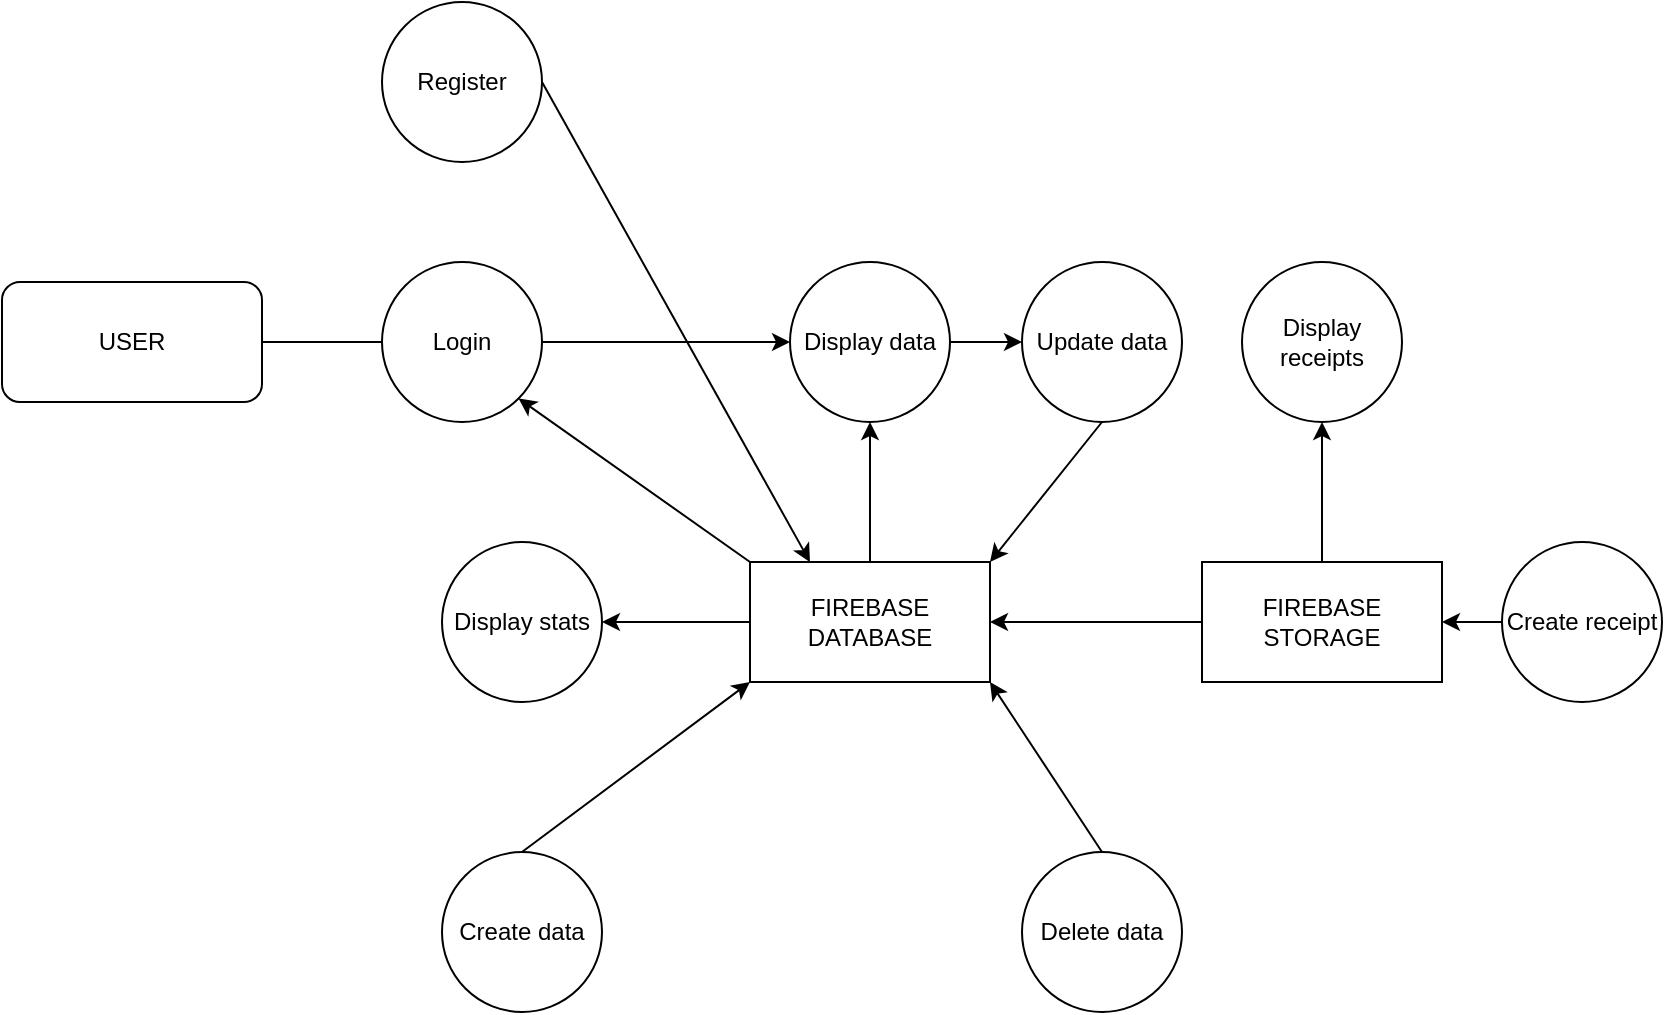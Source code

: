 <mxfile version="22.1.4" type="google">
  <diagram id="xUXQAE6k-ek9OCSI5YVQ" name="1 oldal">
    <mxGraphModel grid="1" page="1" gridSize="10" guides="1" tooltips="1" connect="1" arrows="1" fold="1" pageScale="1" pageWidth="827" pageHeight="1169" math="0" shadow="0">
      <root>
        <mxCell id="0" />
        <mxCell id="1" parent="0" />
        <mxCell id="nM9gzKh3N16CZYFFHNcq-1" value="USER" style="rounded=1;whiteSpace=wrap;html=1;" vertex="1" parent="1">
          <mxGeometry x="-20" y="220" width="130" height="60" as="geometry" />
        </mxCell>
        <mxCell id="nM9gzKh3N16CZYFFHNcq-2" value="Display data" style="ellipse;whiteSpace=wrap;html=1;aspect=fixed;" vertex="1" parent="1">
          <mxGeometry x="374" y="210" width="80" height="80" as="geometry" />
        </mxCell>
        <mxCell id="nM9gzKh3N16CZYFFHNcq-3" value="Create data" style="ellipse;whiteSpace=wrap;html=1;aspect=fixed;" vertex="1" parent="1">
          <mxGeometry x="200" y="505" width="80" height="80" as="geometry" />
        </mxCell>
        <mxCell id="nM9gzKh3N16CZYFFHNcq-4" value="Create receipt" style="ellipse;whiteSpace=wrap;html=1;aspect=fixed;" vertex="1" parent="1">
          <mxGeometry x="730" y="350" width="80" height="80" as="geometry" />
        </mxCell>
        <mxCell id="nM9gzKh3N16CZYFFHNcq-5" value="Display stats" style="ellipse;whiteSpace=wrap;html=1;aspect=fixed;" vertex="1" parent="1">
          <mxGeometry x="200" y="350" width="80" height="80" as="geometry" />
        </mxCell>
        <mxCell id="nM9gzKh3N16CZYFFHNcq-6" value="FIREBASE DATABASE" style="rounded=0;whiteSpace=wrap;html=1;" vertex="1" parent="1">
          <mxGeometry x="354" y="360" width="120" height="60" as="geometry" />
        </mxCell>
        <mxCell id="nM9gzKh3N16CZYFFHNcq-7" value="FIREBASE STORAGE" style="rounded=0;whiteSpace=wrap;html=1;" vertex="1" parent="1">
          <mxGeometry x="580" y="360" width="120" height="60" as="geometry" />
        </mxCell>
        <mxCell id="nM9gzKh3N16CZYFFHNcq-8" value="Update data" style="ellipse;whiteSpace=wrap;html=1;aspect=fixed;" vertex="1" parent="1">
          <mxGeometry x="490" y="210" width="80" height="80" as="geometry" />
        </mxCell>
        <mxCell id="nM9gzKh3N16CZYFFHNcq-9" value="Delete data" style="ellipse;whiteSpace=wrap;html=1;aspect=fixed;" vertex="1" parent="1">
          <mxGeometry x="490" y="505" width="80" height="80" as="geometry" />
        </mxCell>
        <mxCell id="nM9gzKh3N16CZYFFHNcq-10" value="" style="endArrow=classic;html=1;rounded=0;exitX=1;exitY=0.5;exitDx=0;exitDy=0;entryX=0;entryY=0.5;entryDx=0;entryDy=0;" edge="1" parent="1" source="nM9gzKh3N16CZYFFHNcq-1" target="nM9gzKh3N16CZYFFHNcq-2">
          <mxGeometry width="50" height="50" relative="1" as="geometry">
            <mxPoint x="520" y="300" as="sourcePoint" />
            <mxPoint x="570" y="250" as="targetPoint" />
          </mxGeometry>
        </mxCell>
        <mxCell id="nM9gzKh3N16CZYFFHNcq-11" value="" style="endArrow=classic;html=1;rounded=0;exitX=0.5;exitY=0;exitDx=0;exitDy=0;entryX=0.5;entryY=1;entryDx=0;entryDy=0;" edge="1" parent="1" source="nM9gzKh3N16CZYFFHNcq-6" target="nM9gzKh3N16CZYFFHNcq-2">
          <mxGeometry width="50" height="50" relative="1" as="geometry">
            <mxPoint x="520" y="300" as="sourcePoint" />
            <mxPoint x="570" y="250" as="targetPoint" />
          </mxGeometry>
        </mxCell>
        <mxCell id="nM9gzKh3N16CZYFFHNcq-12" value="Display receipts" style="ellipse;whiteSpace=wrap;html=1;aspect=fixed;" vertex="1" parent="1">
          <mxGeometry x="600" y="210" width="80" height="80" as="geometry" />
        </mxCell>
        <mxCell id="nM9gzKh3N16CZYFFHNcq-13" value="" style="endArrow=classic;html=1;rounded=0;exitX=0.5;exitY=0;exitDx=0;exitDy=0;entryX=0.5;entryY=1;entryDx=0;entryDy=0;" edge="1" parent="1" source="nM9gzKh3N16CZYFFHNcq-7" target="nM9gzKh3N16CZYFFHNcq-12">
          <mxGeometry width="50" height="50" relative="1" as="geometry">
            <mxPoint x="424" y="370" as="sourcePoint" />
            <mxPoint x="424" y="300" as="targetPoint" />
          </mxGeometry>
        </mxCell>
        <mxCell id="nM9gzKh3N16CZYFFHNcq-14" value="" style="endArrow=classic;html=1;rounded=0;exitX=0;exitY=0.5;exitDx=0;exitDy=0;entryX=1;entryY=0.5;entryDx=0;entryDy=0;" edge="1" parent="1" source="nM9gzKh3N16CZYFFHNcq-7" target="nM9gzKh3N16CZYFFHNcq-6">
          <mxGeometry width="50" height="50" relative="1" as="geometry">
            <mxPoint x="630" y="370" as="sourcePoint" />
            <mxPoint x="630" y="300" as="targetPoint" />
          </mxGeometry>
        </mxCell>
        <mxCell id="nM9gzKh3N16CZYFFHNcq-15" value="" style="endArrow=classic;html=1;rounded=0;exitX=0.5;exitY=1;exitDx=0;exitDy=0;entryX=1;entryY=0;entryDx=0;entryDy=0;" edge="1" parent="1" source="nM9gzKh3N16CZYFFHNcq-8" target="nM9gzKh3N16CZYFFHNcq-6">
          <mxGeometry width="50" height="50" relative="1" as="geometry">
            <mxPoint x="640" y="380" as="sourcePoint" />
            <mxPoint x="640" y="310" as="targetPoint" />
          </mxGeometry>
        </mxCell>
        <mxCell id="nM9gzKh3N16CZYFFHNcq-16" value="" style="endArrow=classic;html=1;rounded=0;exitX=0.5;exitY=0;exitDx=0;exitDy=0;entryX=0;entryY=1;entryDx=0;entryDy=0;" edge="1" parent="1" source="nM9gzKh3N16CZYFFHNcq-3" target="nM9gzKh3N16CZYFFHNcq-6">
          <mxGeometry width="50" height="50" relative="1" as="geometry">
            <mxPoint x="650" y="390" as="sourcePoint" />
            <mxPoint x="650" y="320" as="targetPoint" />
          </mxGeometry>
        </mxCell>
        <mxCell id="nM9gzKh3N16CZYFFHNcq-17" value="" style="endArrow=classic;html=1;rounded=0;exitX=0;exitY=0.5;exitDx=0;exitDy=0;entryX=1;entryY=0.5;entryDx=0;entryDy=0;" edge="1" parent="1" source="nM9gzKh3N16CZYFFHNcq-6" target="nM9gzKh3N16CZYFFHNcq-5">
          <mxGeometry width="50" height="50" relative="1" as="geometry">
            <mxPoint x="660" y="400" as="sourcePoint" />
            <mxPoint x="660" y="330" as="targetPoint" />
          </mxGeometry>
        </mxCell>
        <mxCell id="nM9gzKh3N16CZYFFHNcq-18" value="" style="endArrow=classic;html=1;rounded=0;exitX=0.5;exitY=0;exitDx=0;exitDy=0;entryX=1;entryY=1;entryDx=0;entryDy=0;" edge="1" parent="1" source="nM9gzKh3N16CZYFFHNcq-9" target="nM9gzKh3N16CZYFFHNcq-6">
          <mxGeometry width="50" height="50" relative="1" as="geometry">
            <mxPoint x="670" y="410" as="sourcePoint" />
            <mxPoint x="670" y="340" as="targetPoint" />
          </mxGeometry>
        </mxCell>
        <mxCell id="nM9gzKh3N16CZYFFHNcq-19" value="" style="endArrow=classic;html=1;rounded=0;exitX=0;exitY=0.5;exitDx=0;exitDy=0;entryX=1;entryY=0.5;entryDx=0;entryDy=0;" edge="1" parent="1" source="nM9gzKh3N16CZYFFHNcq-4" target="nM9gzKh3N16CZYFFHNcq-7">
          <mxGeometry width="50" height="50" relative="1" as="geometry">
            <mxPoint x="680" y="420" as="sourcePoint" />
            <mxPoint x="680" y="350" as="targetPoint" />
          </mxGeometry>
        </mxCell>
        <mxCell id="nM9gzKh3N16CZYFFHNcq-20" value="" style="endArrow=classic;html=1;rounded=0;exitX=1;exitY=0.5;exitDx=0;exitDy=0;entryX=0;entryY=0.5;entryDx=0;entryDy=0;" edge="1" parent="1" source="nM9gzKh3N16CZYFFHNcq-2" target="nM9gzKh3N16CZYFFHNcq-8">
          <mxGeometry width="50" height="50" relative="1" as="geometry">
            <mxPoint x="690" y="430" as="sourcePoint" />
            <mxPoint x="690" y="360" as="targetPoint" />
          </mxGeometry>
        </mxCell>
        <mxCell id="nM9gzKh3N16CZYFFHNcq-21" value="Login" style="ellipse;whiteSpace=wrap;html=1;aspect=fixed;" vertex="1" parent="1">
          <mxGeometry x="170" y="210" width="80" height="80" as="geometry" />
        </mxCell>
        <mxCell id="nM9gzKh3N16CZYFFHNcq-22" value="Register" style="ellipse;whiteSpace=wrap;html=1;aspect=fixed;" vertex="1" parent="1">
          <mxGeometry x="170" y="80" width="80" height="80" as="geometry" />
        </mxCell>
        <mxCell id="nM9gzKh3N16CZYFFHNcq-23" value="" style="endArrow=classic;html=1;rounded=0;exitX=0;exitY=0;exitDx=0;exitDy=0;entryX=1;entryY=1;entryDx=0;entryDy=0;" edge="1" parent="1" source="nM9gzKh3N16CZYFFHNcq-6" target="nM9gzKh3N16CZYFFHNcq-21">
          <mxGeometry width="50" height="50" relative="1" as="geometry">
            <mxPoint x="520" y="410" as="sourcePoint" />
            <mxPoint x="570" y="360" as="targetPoint" />
          </mxGeometry>
        </mxCell>
        <mxCell id="nM9gzKh3N16CZYFFHNcq-24" value="" style="endArrow=classic;html=1;rounded=0;exitX=1;exitY=0.5;exitDx=0;exitDy=0;entryX=0.25;entryY=0;entryDx=0;entryDy=0;" edge="1" parent="1" source="nM9gzKh3N16CZYFFHNcq-22" target="nM9gzKh3N16CZYFFHNcq-6">
          <mxGeometry width="50" height="50" relative="1" as="geometry">
            <mxPoint x="520" y="410" as="sourcePoint" />
            <mxPoint x="570" y="360" as="targetPoint" />
          </mxGeometry>
        </mxCell>
      </root>
    </mxGraphModel>
  </diagram>
</mxfile>
